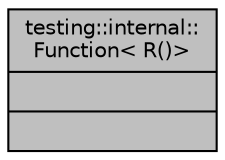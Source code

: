 digraph "testing::internal::Function&lt; R()&gt;"
{
  edge [fontname="Helvetica",fontsize="10",labelfontname="Helvetica",labelfontsize="10"];
  node [fontname="Helvetica",fontsize="10",shape=record];
  Node11 [label="{testing::internal::\lFunction\< R()\>\n||}",height=0.2,width=0.4,color="black", fillcolor="grey75", style="filled", fontcolor="black"];
}
